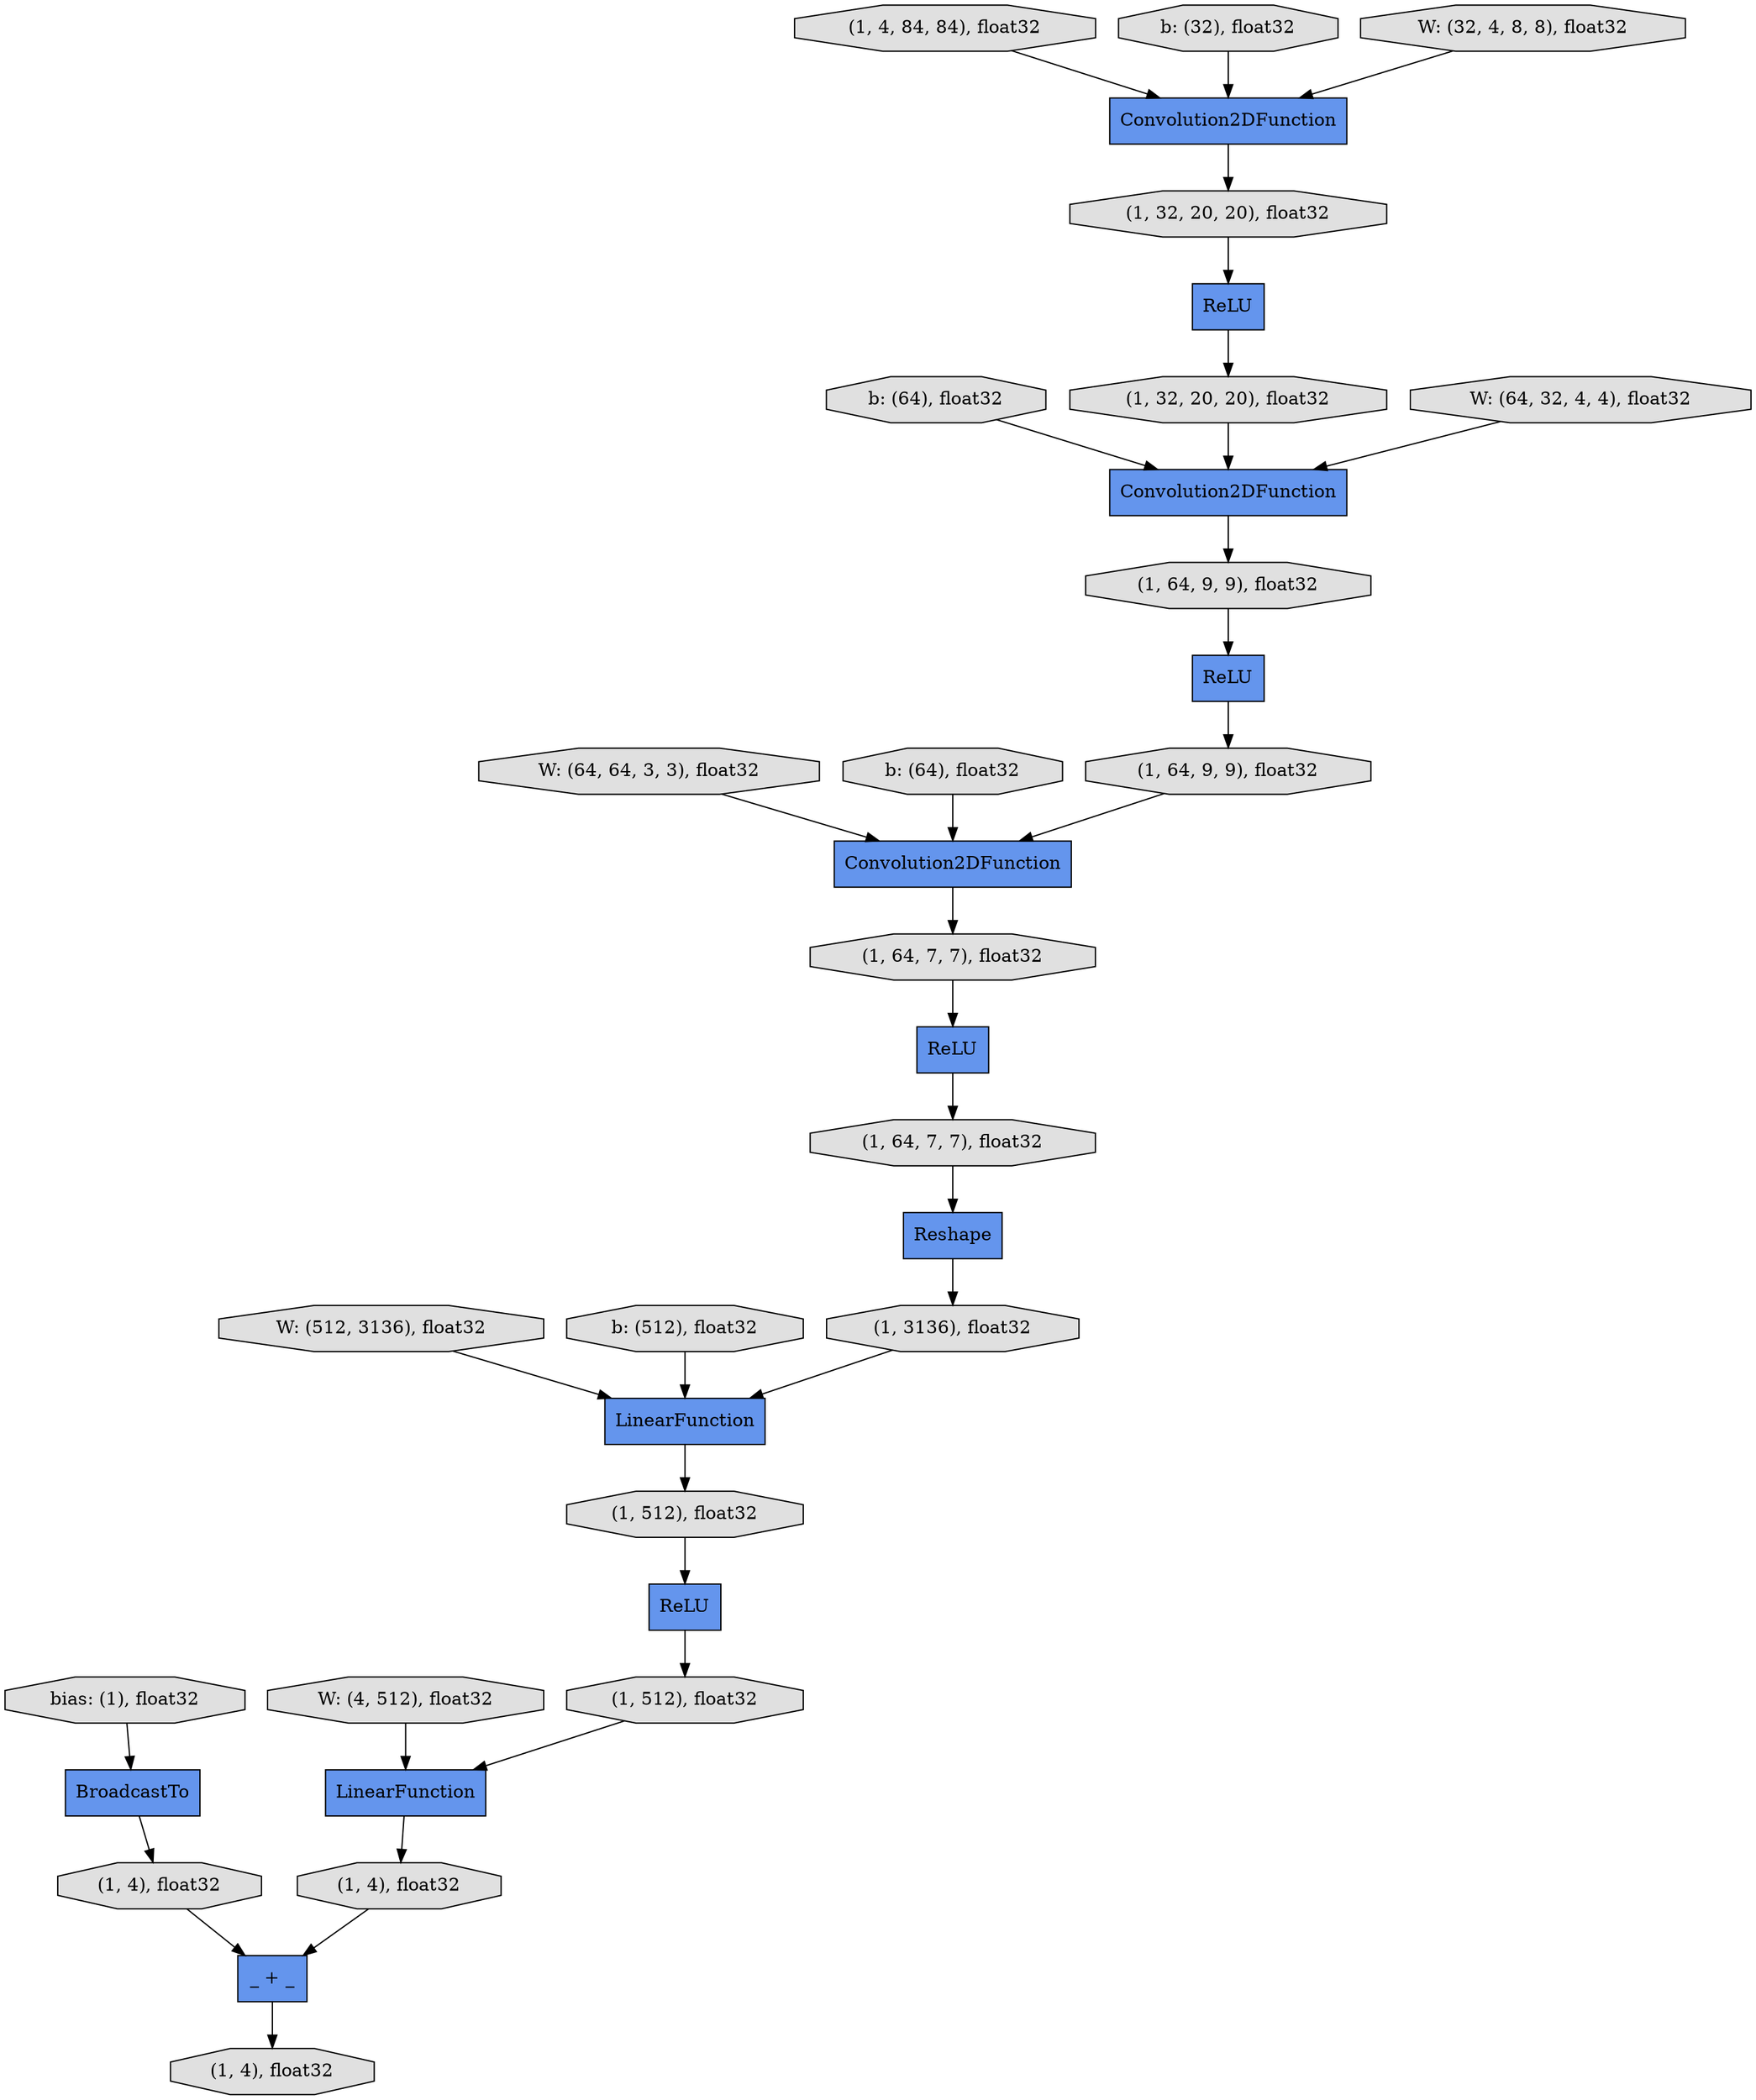 digraph graphname{rankdir=TB;5319862368 [label="(1, 64, 9, 9), float32",shape="octagon",fillcolor="#E0E0E0",style="filled"];5319862480 [label="ReLU",shape="record",fillcolor="#6495ED",style="filled"];5319860464 [label="bias: (1), float32",shape="octagon",fillcolor="#E0E0E0",style="filled"];5319809288 [label="b: (64), float32",shape="octagon",fillcolor="#E0E0E0",style="filled"];5319975208 [label="(1, 4), float32",shape="octagon",fillcolor="#E0E0E0",style="filled"];5319862648 [label="(1, 64, 7, 7), float32",shape="octagon",fillcolor="#E0E0E0",style="filled"];5319809568 [label="W: (64, 64, 3, 3), float32",shape="octagon",fillcolor="#E0E0E0",style="filled"];5319862928 [label="(1, 64, 7, 7), float32",shape="octagon",fillcolor="#E0E0E0",style="filled"];5319863096 [label="LinearFunction",shape="record",fillcolor="#6495ED",style="filled"];5319809848 [label="b: (64), float32",shape="octagon",fillcolor="#E0E0E0",style="filled"];5319861136 [label="LinearFunction",shape="record",fillcolor="#6495ED",style="filled"];5319863208 [label="ReLU",shape="record",fillcolor="#6495ED",style="filled"];5319861192 [label="ReLU",shape="record",fillcolor="#6495ED",style="filled"];5319861248 [label="(1, 4, 84, 84), float32",shape="octagon",fillcolor="#E0E0E0",style="filled"];5319863320 [label="(1, 3136), float32",shape="octagon",fillcolor="#E0E0E0",style="filled"];5319861304 [label="Convolution2DFunction",shape="record",fillcolor="#6495ED",style="filled"];5319810128 [label="W: (512, 3136), float32",shape="octagon",fillcolor="#E0E0E0",style="filled"];5319861472 [label="Convolution2DFunction",shape="record",fillcolor="#6495ED",style="filled"];5319863544 [label="(1, 512), float32",shape="octagon",fillcolor="#E0E0E0",style="filled"];5319861528 [label="(1, 32, 20, 20), float32",shape="octagon",fillcolor="#E0E0E0",style="filled"];5319810408 [label="b: (512), float32",shape="octagon",fillcolor="#E0E0E0",style="filled"];5319863656 [label="BroadcastTo",shape="record",fillcolor="#6495ED",style="filled"];5319861696 [label="Convolution2DFunction",shape="record",fillcolor="#6495ED",style="filled"];5319863768 [label="(1, 512), float32",shape="octagon",fillcolor="#E0E0E0",style="filled"];5319861808 [label="(1, 32, 20, 20), float32",shape="octagon",fillcolor="#E0E0E0",style="filled"];5319863880 [label="(1, 4), float32",shape="octagon",fillcolor="#E0E0E0",style="filled"];5319809008 [label="W: (64, 32, 4, 4), float32",shape="octagon",fillcolor="#E0E0E0",style="filled"];5319861920 [label="ReLU",shape="record",fillcolor="#6495ED",style="filled"];5319863992 [label="_ + _",shape="record",fillcolor="#6495ED",style="filled"];5319808728 [label="b: (32), float32",shape="octagon",fillcolor="#E0E0E0",style="filled"];4491562792 [label="W: (32, 4, 8, 8), float32",shape="octagon",fillcolor="#E0E0E0",style="filled"];5319862088 [label="(1, 64, 9, 9), float32",shape="octagon",fillcolor="#E0E0E0",style="filled"];5319864160 [label="(1, 4), float32",shape="octagon",fillcolor="#E0E0E0",style="filled"];5319810912 [label="W: (4, 512), float32",shape="octagon",fillcolor="#E0E0E0",style="filled"];5319862256 [label="Reshape",shape="record",fillcolor="#6495ED",style="filled"];5319860464 -> 5319863656;4491562792 -> 5319861304;5319863656 -> 5319864160;5319863208 -> 5319863768;5319809008 -> 5319861472;5319862928 -> 5319862256;5319862480 -> 5319862928;5319863992 -> 5319975208;5319861304 -> 5319861528;5319861248 -> 5319861304;5319863880 -> 5319863992;5319810912 -> 5319861136;5319809848 -> 5319861696;5319861136 -> 5319863880;5319810128 -> 5319863096;5319861472 -> 5319862088;5319863544 -> 5319863208;5319862256 -> 5319863320;5319861808 -> 5319861472;5319809568 -> 5319861696;5319861528 -> 5319861192;5319808728 -> 5319861304;5319862368 -> 5319861696;5319861192 -> 5319861808;5319862088 -> 5319861920;5319864160 -> 5319863992;5319809288 -> 5319861472;5319861696 -> 5319862648;5319861920 -> 5319862368;5319810408 -> 5319863096;5319863096 -> 5319863544;5319863320 -> 5319863096;5319863768 -> 5319861136;5319862648 -> 5319862480;}